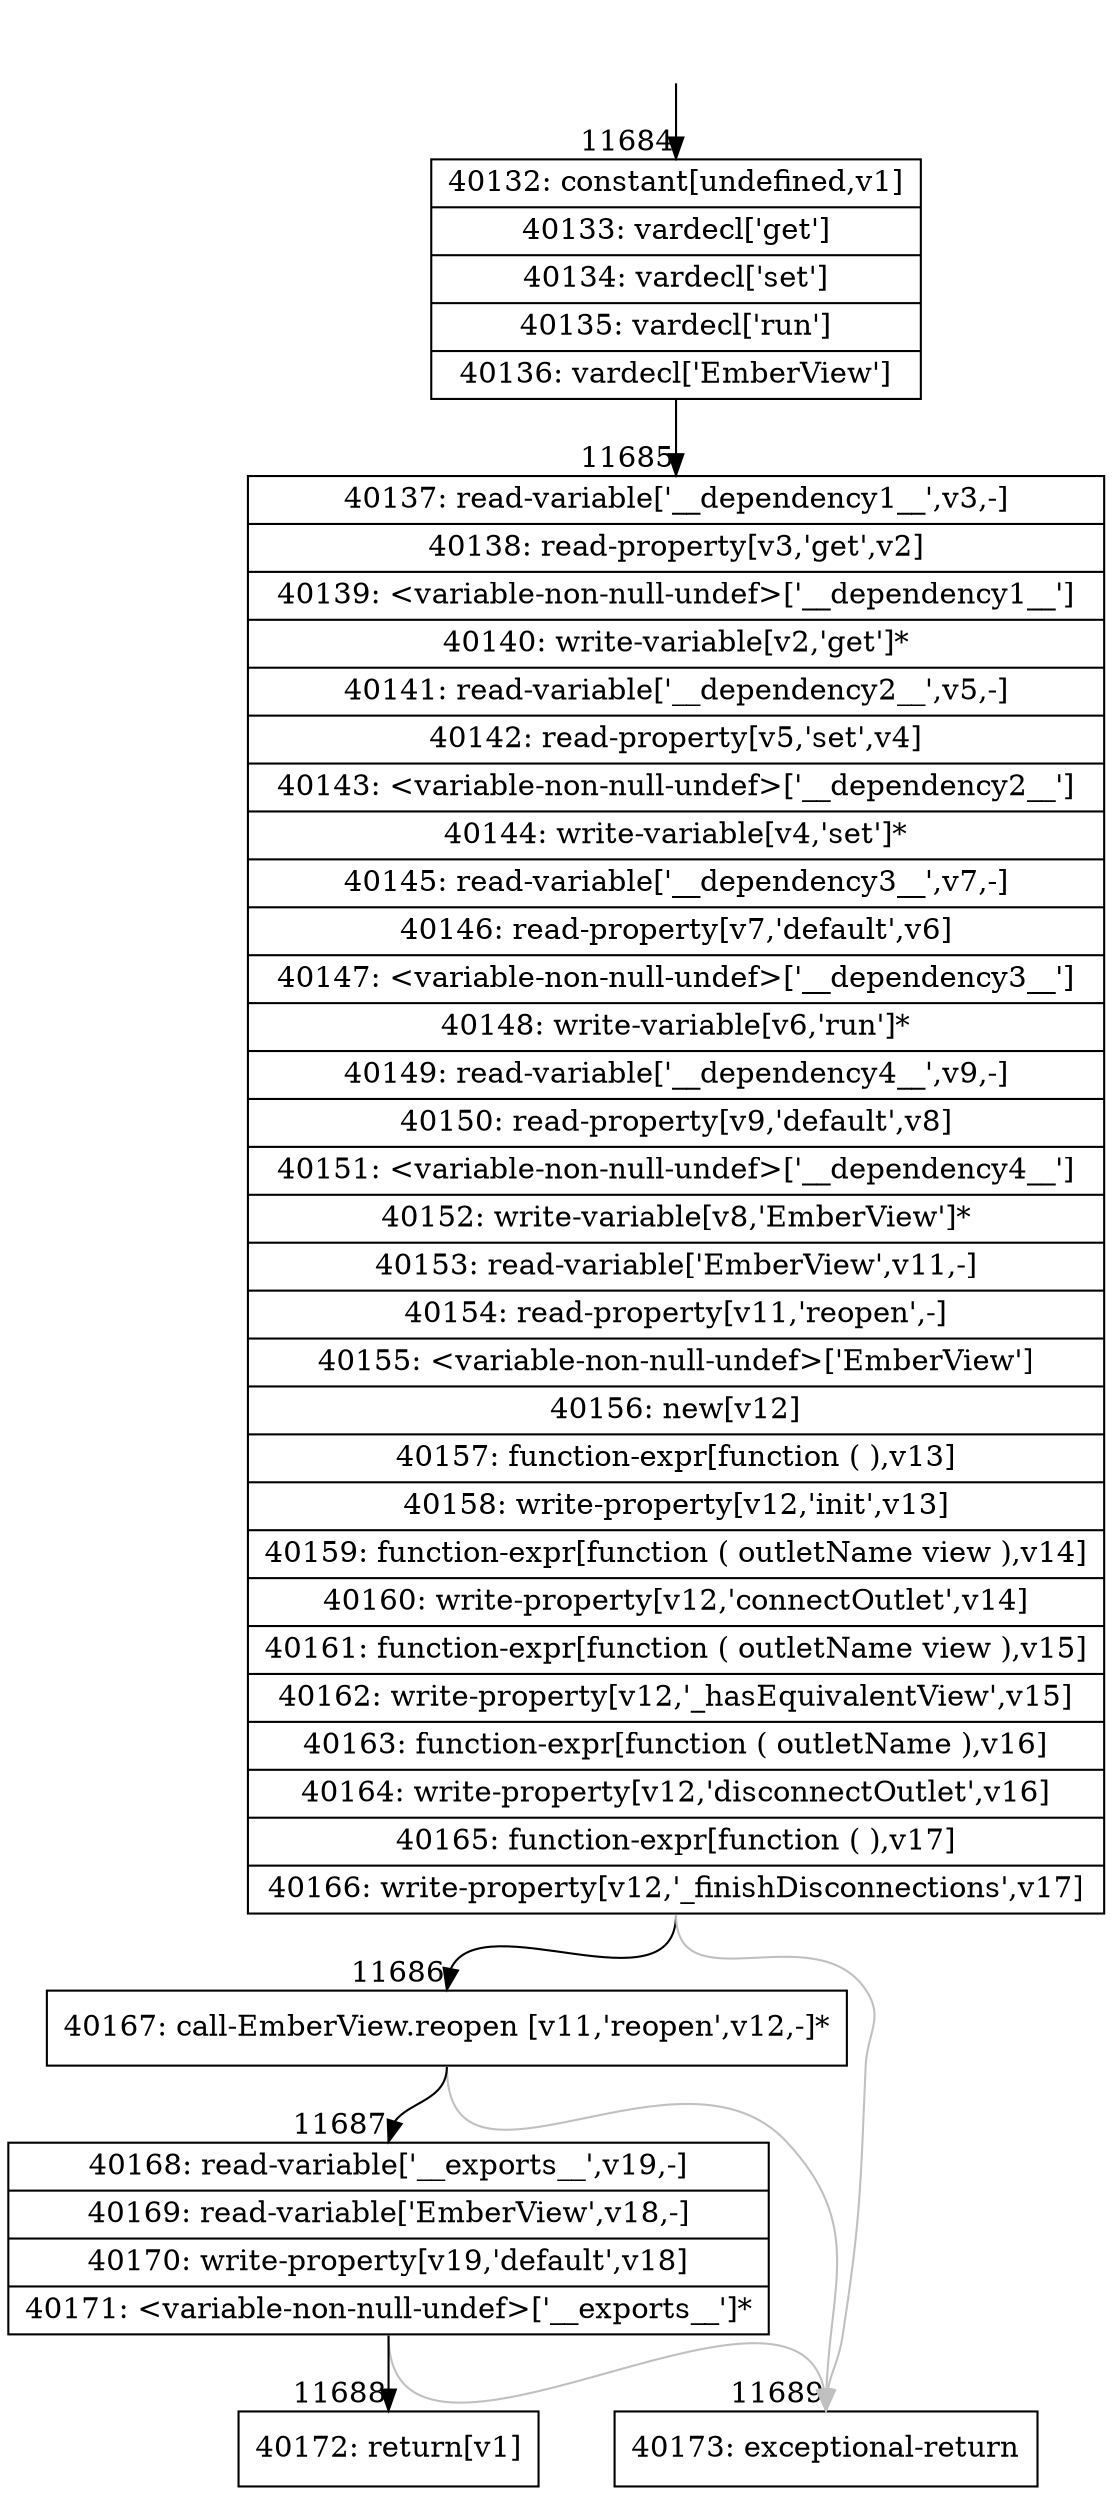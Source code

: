 digraph {
rankdir="TD"
BB_entry954[shape=none,label=""];
BB_entry954 -> BB11684 [tailport=s, headport=n, headlabel="    11684"]
BB11684 [shape=record label="{40132: constant[undefined,v1]|40133: vardecl['get']|40134: vardecl['set']|40135: vardecl['run']|40136: vardecl['EmberView']}" ] 
BB11684 -> BB11685 [tailport=s, headport=n, headlabel="      11685"]
BB11685 [shape=record label="{40137: read-variable['__dependency1__',v3,-]|40138: read-property[v3,'get',v2]|40139: \<variable-non-null-undef\>['__dependency1__']|40140: write-variable[v2,'get']*|40141: read-variable['__dependency2__',v5,-]|40142: read-property[v5,'set',v4]|40143: \<variable-non-null-undef\>['__dependency2__']|40144: write-variable[v4,'set']*|40145: read-variable['__dependency3__',v7,-]|40146: read-property[v7,'default',v6]|40147: \<variable-non-null-undef\>['__dependency3__']|40148: write-variable[v6,'run']*|40149: read-variable['__dependency4__',v9,-]|40150: read-property[v9,'default',v8]|40151: \<variable-non-null-undef\>['__dependency4__']|40152: write-variable[v8,'EmberView']*|40153: read-variable['EmberView',v11,-]|40154: read-property[v11,'reopen',-]|40155: \<variable-non-null-undef\>['EmberView']|40156: new[v12]|40157: function-expr[function ( ),v13]|40158: write-property[v12,'init',v13]|40159: function-expr[function ( outletName view ),v14]|40160: write-property[v12,'connectOutlet',v14]|40161: function-expr[function ( outletName view ),v15]|40162: write-property[v12,'_hasEquivalentView',v15]|40163: function-expr[function ( outletName ),v16]|40164: write-property[v12,'disconnectOutlet',v16]|40165: function-expr[function ( ),v17]|40166: write-property[v12,'_finishDisconnections',v17]}" ] 
BB11685 -> BB11686 [tailport=s, headport=n, headlabel="      11686"]
BB11685 -> BB11689 [tailport=s, headport=n, color=gray, headlabel="      11689"]
BB11686 [shape=record label="{40167: call-EmberView.reopen [v11,'reopen',v12,-]*}" ] 
BB11686 -> BB11687 [tailport=s, headport=n, headlabel="      11687"]
BB11686 -> BB11689 [tailport=s, headport=n, color=gray]
BB11687 [shape=record label="{40168: read-variable['__exports__',v19,-]|40169: read-variable['EmberView',v18,-]|40170: write-property[v19,'default',v18]|40171: \<variable-non-null-undef\>['__exports__']*}" ] 
BB11687 -> BB11688 [tailport=s, headport=n, headlabel="      11688"]
BB11687 -> BB11689 [tailport=s, headport=n, color=gray]
BB11688 [shape=record label="{40172: return[v1]}" ] 
BB11689 [shape=record label="{40173: exceptional-return}" ] 
//#$~ 21311
}
